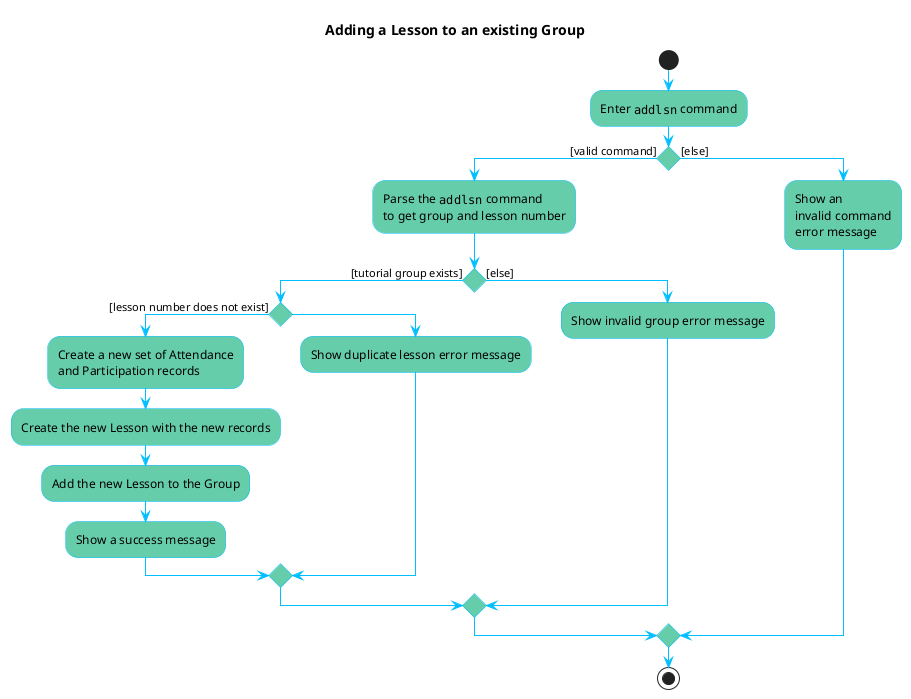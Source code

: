 @startuml

skinparam activity {
ArrowColor DeepSkyBlue
BorderColor DeepSkyBlue
BackgroundColor MediumAquaMarine
BarColor DodgerBlue
}
skinparam shadowing false
start

title Adding a Lesson to an existing Group

:Enter ""addlsn"" command;

if () then ([valid command])

            :Parse the ""addlsn"" command
            to get group and lesson number;

    if () then ([tutorial group exists])
	
	    if () then ([lesson number does not exist])
            :Create a new set of Attendance
            and Participation records;

            :Create the new Lesson with the new records;
		
	    :Add the new Lesson to the Group;

            :Show a success message;
	    else
	     :Show duplicate lesson error message;
	    endif



    else ([else])
            :Show invalid group error message;
    endif

else ([else])

    :Show an
    invalid command
    error message;
endif

stop

@enduml